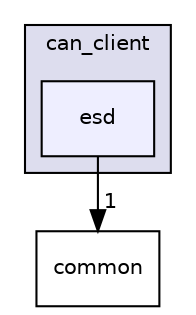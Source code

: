 digraph "modules/drivers/canbus/can_client/esd" {
  compound=true
  node [ fontsize="10", fontname="Helvetica"];
  edge [ labelfontsize="10", labelfontname="Helvetica"];
  subgraph clusterdir_c2d7962d4ce0d329d56f66f204c70aab {
    graph [ bgcolor="#ddddee", pencolor="black", label="can_client" fontname="Helvetica", fontsize="10", URL="dir_c2d7962d4ce0d329d56f66f204c70aab.html"]
  dir_a11e7db0e7ca72e93e3ffc0f2d7b3d5a [shape=box, label="esd", style="filled", fillcolor="#eeeeff", pencolor="black", URL="dir_a11e7db0e7ca72e93e3ffc0f2d7b3d5a.html"];
  }
  dir_89e2469f18c5e5da51766ec9b3e212fa [shape=box label="common" URL="dir_89e2469f18c5e5da51766ec9b3e212fa.html"];
  dir_a11e7db0e7ca72e93e3ffc0f2d7b3d5a->dir_89e2469f18c5e5da51766ec9b3e212fa [headlabel="1", labeldistance=1.5 headhref="dir_000097_000101.html"];
}
